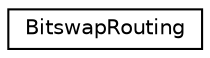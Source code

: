 digraph "Graphical Class Hierarchy"
{
  edge [fontname="Helvetica",fontsize="10",labelfontname="Helvetica",labelfontsize="10"];
  node [fontname="Helvetica",fontsize="10",shape=record];
  rankdir="LR";
  Node0 [label="BitswapRouting",height=0.2,width=0.4,color="black", fillcolor="white", style="filled",URL="$struct_bitswap_routing.html"];
}

